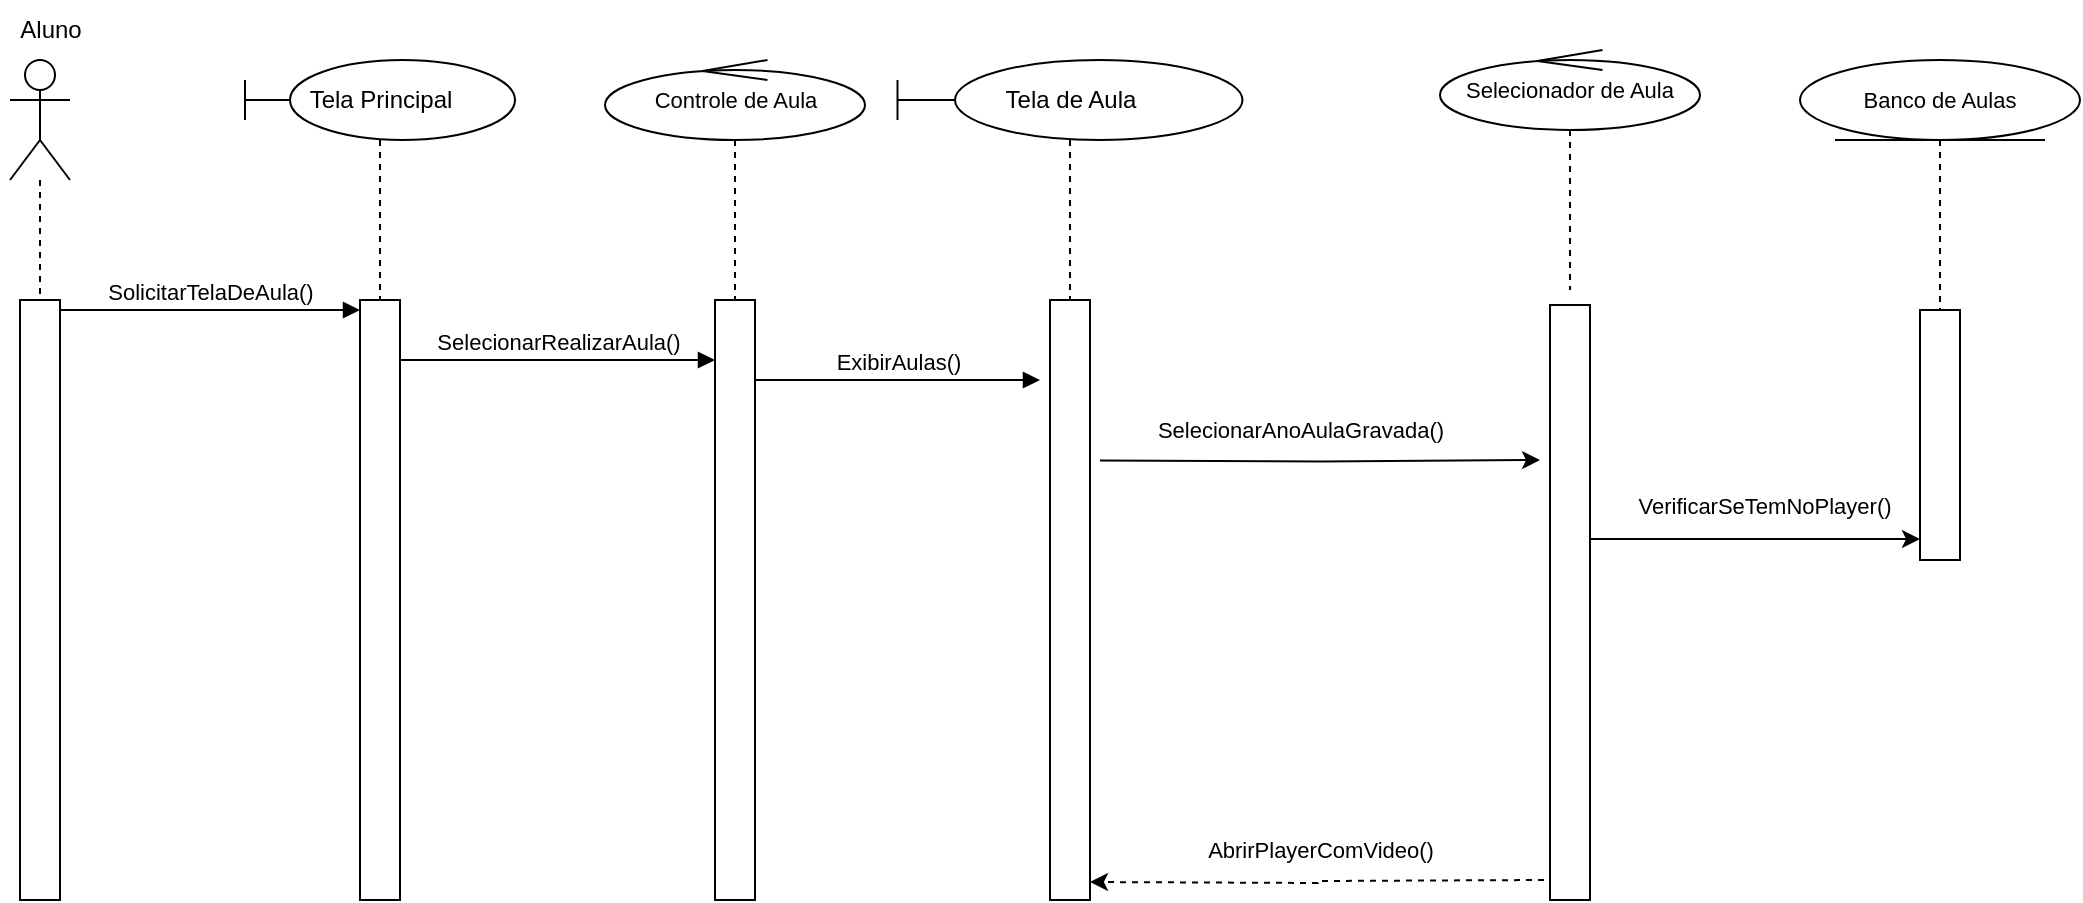 <mxfile version="24.8.3">
  <diagram name="Página-1" id="hjHxauJqLTIrHF04V4yP">
    <mxGraphModel grid="1" page="1" gridSize="10" guides="1" tooltips="1" connect="1" arrows="1" fold="1" pageScale="1" pageWidth="827" pageHeight="1169" math="0" shadow="0">
      <root>
        <mxCell id="0" />
        <mxCell id="1" parent="0" />
        <mxCell id="IRSCfRaErLqrMIaTSXO5-3" value="" style="html=1;points=[[0,0,0,0,5],[0,1,0,0,-5],[1,0,0,0,5],[1,1,0,0,-5]];perimeter=orthogonalPerimeter;outlineConnect=0;targetShapes=umlLifeline;portConstraint=eastwest;newEdgeStyle={&quot;curved&quot;:0,&quot;rounded&quot;:0};" vertex="1" parent="1">
          <mxGeometry x="30" y="250" width="20" height="300" as="geometry" />
        </mxCell>
        <mxCell id="IRSCfRaErLqrMIaTSXO5-6" value="" style="shape=umlLifeline;perimeter=lifelinePerimeter;whiteSpace=wrap;html=1;container=1;dropTarget=0;collapsible=0;recursiveResize=0;outlineConnect=0;portConstraint=eastwest;newEdgeStyle={&quot;curved&quot;:0,&quot;rounded&quot;:0};participant=umlActor;size=60;" vertex="1" parent="1">
          <mxGeometry x="25" y="130" width="30" height="120" as="geometry" />
        </mxCell>
        <mxCell id="IRSCfRaErLqrMIaTSXO5-4" value="SolicitarTelaDeAula()" style="html=1;verticalAlign=bottom;endArrow=block;curved=0;rounded=0;entryX=0;entryY=0;entryDx=0;entryDy=5;exitX=1;exitY=0;exitDx=0;exitDy=5;entryPerimeter=0;" edge="1" parent="1" source="IRSCfRaErLqrMIaTSXO5-3" target="IRSCfRaErLqrMIaTSXO5-11">
          <mxGeometry relative="1" as="geometry">
            <mxPoint x="120" y="255" as="targetPoint" />
          </mxGeometry>
        </mxCell>
        <mxCell id="IRSCfRaErLqrMIaTSXO5-11" value="" style="html=1;points=[[0,0,0,0,5],[0,1,0,0,-5],[1,0,0,0,5],[1,1,0,0,-5]];perimeter=orthogonalPerimeter;outlineConnect=0;targetShapes=umlLifeline;portConstraint=eastwest;newEdgeStyle={&quot;curved&quot;:0,&quot;rounded&quot;:0};" vertex="1" parent="1">
          <mxGeometry x="200" y="250" width="20" height="300" as="geometry" />
        </mxCell>
        <mxCell id="IRSCfRaErLqrMIaTSXO5-12" value="Tela Principal" style="shape=umlLifeline;perimeter=lifelinePerimeter;whiteSpace=wrap;html=1;container=1;dropTarget=0;collapsible=0;recursiveResize=0;outlineConnect=0;portConstraint=eastwest;newEdgeStyle={&quot;curved&quot;:0,&quot;rounded&quot;:0};participant=umlBoundary;" vertex="1" parent="1">
          <mxGeometry x="142.5" y="130" width="135" height="120" as="geometry" />
        </mxCell>
        <mxCell id="IRSCfRaErLqrMIaTSXO5-13" value="Aluno" style="text;html=1;align=center;verticalAlign=middle;resizable=0;points=[];autosize=1;strokeColor=none;fillColor=none;" vertex="1" parent="1">
          <mxGeometry x="20" y="100" width="50" height="30" as="geometry" />
        </mxCell>
        <mxCell id="IRSCfRaErLqrMIaTSXO5-15" value="" style="html=1;points=[[0,0,0,0,5],[0,1,0,0,-5],[1,0,0,0,5],[1,1,0,0,-5]];perimeter=orthogonalPerimeter;outlineConnect=0;targetShapes=umlLifeline;portConstraint=eastwest;newEdgeStyle={&quot;curved&quot;:0,&quot;rounded&quot;:0};" vertex="1" parent="1">
          <mxGeometry x="377.5" y="250" width="20" height="300" as="geometry" />
        </mxCell>
        <mxCell id="IRSCfRaErLqrMIaTSXO5-16" value="SelecionarRealizarAula()" style="html=1;verticalAlign=bottom;endArrow=block;curved=0;rounded=0;exitX=1;exitY=0;exitDx=0;exitDy=5;" edge="1" parent="1" target="IRSCfRaErLqrMIaTSXO5-15">
          <mxGeometry relative="1" as="geometry">
            <mxPoint x="220" y="280" as="sourcePoint" />
            <mxPoint x="370" y="280" as="targetPoint" />
          </mxGeometry>
        </mxCell>
        <mxCell id="IRSCfRaErLqrMIaTSXO5-22" value="" style="html=1;points=[[0,0,0,0,5],[0,1,0,0,-5],[1,0,0,0,5],[1,1,0,0,-5]];perimeter=orthogonalPerimeter;outlineConnect=0;targetShapes=umlLifeline;portConstraint=eastwest;newEdgeStyle={&quot;curved&quot;:0,&quot;rounded&quot;:0};" vertex="1" parent="1">
          <mxGeometry x="545" y="250" width="20" height="300" as="geometry" />
        </mxCell>
        <mxCell id="IRSCfRaErLqrMIaTSXO5-23" value="ExibirAulas()" style="html=1;verticalAlign=bottom;endArrow=block;curved=0;rounded=0;exitX=1;exitY=0;exitDx=0;exitDy=5;" edge="1" parent="1">
          <mxGeometry relative="1" as="geometry">
            <mxPoint x="397.5" y="290" as="sourcePoint" />
            <mxPoint x="540" y="290" as="targetPoint" />
          </mxGeometry>
        </mxCell>
        <mxCell id="IRSCfRaErLqrMIaTSXO5-29" value="Controle de Aula" style="shape=umlLifeline;perimeter=lifelinePerimeter;whiteSpace=wrap;html=1;container=1;dropTarget=0;collapsible=0;recursiveResize=0;outlineConnect=0;portConstraint=eastwest;newEdgeStyle={&quot;curved&quot;:0,&quot;rounded&quot;:0};participant=umlControl;fontFamily=Helvetica;fontSize=11;fontColor=default;labelBackgroundColor=default;" vertex="1" parent="1">
          <mxGeometry x="322.5" y="130" width="130" height="120" as="geometry" />
        </mxCell>
        <mxCell id="IRSCfRaErLqrMIaTSXO5-30" value="Tela de Aula" style="shape=umlLifeline;perimeter=lifelinePerimeter;whiteSpace=wrap;html=1;container=1;dropTarget=0;collapsible=0;recursiveResize=0;outlineConnect=0;portConstraint=eastwest;newEdgeStyle={&quot;curved&quot;:0,&quot;rounded&quot;:0};participant=umlBoundary;" vertex="1" parent="1">
          <mxGeometry x="468.75" y="130" width="172.5" height="120" as="geometry" />
        </mxCell>
        <mxCell id="IRSCfRaErLqrMIaTSXO5-32" value="SelecionarAnoAulaGravada()" style="text;html=1;align=center;verticalAlign=middle;resizable=0;points=[];autosize=1;strokeColor=none;fillColor=none;fontFamily=Helvetica;fontSize=11;fontColor=default;labelBackgroundColor=default;" vertex="1" parent="1">
          <mxGeometry x="585" y="300" width="170" height="30" as="geometry" />
        </mxCell>
        <mxCell id="IRSCfRaErLqrMIaTSXO5-51" value="Banco de Aulas" style="shape=umlLifeline;perimeter=lifelinePerimeter;whiteSpace=wrap;html=1;container=1;dropTarget=0;collapsible=0;recursiveResize=0;outlineConnect=0;portConstraint=eastwest;newEdgeStyle={&quot;curved&quot;:0,&quot;rounded&quot;:0};participant=umlEntity;fontFamily=Helvetica;fontSize=11;fontColor=default;labelBackgroundColor=default;" vertex="1" parent="1">
          <mxGeometry x="920" y="130" width="140" height="125" as="geometry" />
        </mxCell>
        <mxCell id="IRSCfRaErLqrMIaTSXO5-53" value="" style="html=1;points=[[0,0,0,0,5],[0,1,0,0,-5],[1,0,0,0,5],[1,1,0,0,-5]];perimeter=orthogonalPerimeter;outlineConnect=0;targetShapes=umlLifeline;portConstraint=eastwest;newEdgeStyle={&quot;curved&quot;:0,&quot;rounded&quot;:0};" vertex="1" parent="1">
          <mxGeometry x="980" y="255" width="20" height="125" as="geometry" />
        </mxCell>
        <mxCell id="-SlNXkB18eNbgqN7cxWu-1" style="edgeStyle=orthogonalEdgeStyle;shape=connector;curved=0;rounded=0;orthogonalLoop=1;jettySize=auto;html=1;strokeColor=default;align=center;verticalAlign=middle;fontFamily=Helvetica;fontSize=11;fontColor=default;labelBackgroundColor=default;endArrow=classic;" edge="1" parent="1">
          <mxGeometry relative="1" as="geometry">
            <mxPoint x="570" y="330.19" as="sourcePoint" />
            <mxPoint x="790" y="330" as="targetPoint" />
          </mxGeometry>
        </mxCell>
        <mxCell id="-SlNXkB18eNbgqN7cxWu-4" value="Selecionador de Aula" style="shape=umlLifeline;perimeter=lifelinePerimeter;whiteSpace=wrap;html=1;container=1;dropTarget=0;collapsible=0;recursiveResize=0;outlineConnect=0;portConstraint=eastwest;newEdgeStyle={&quot;curved&quot;:0,&quot;rounded&quot;:0};participant=umlControl;fontFamily=Helvetica;fontSize=11;fontColor=default;labelBackgroundColor=default;" vertex="1" parent="1">
          <mxGeometry x="740" y="125" width="130" height="120" as="geometry" />
        </mxCell>
        <mxCell id="-SlNXkB18eNbgqN7cxWu-7" style="edgeStyle=orthogonalEdgeStyle;shape=connector;curved=0;rounded=0;orthogonalLoop=1;jettySize=auto;html=1;strokeColor=default;align=center;verticalAlign=middle;fontFamily=Helvetica;fontSize=11;fontColor=default;labelBackgroundColor=default;endArrow=classic;" edge="1" parent="1">
          <mxGeometry relative="1" as="geometry">
            <mxPoint x="815" y="369.52" as="sourcePoint" />
            <mxPoint x="980" y="369.52" as="targetPoint" />
          </mxGeometry>
        </mxCell>
        <mxCell id="-SlNXkB18eNbgqN7cxWu-5" value="" style="html=1;points=[[0,0,0,0,5],[0,1,0,0,-5],[1,0,0,0,5],[1,1,0,0,-5]];perimeter=orthogonalPerimeter;outlineConnect=0;targetShapes=umlLifeline;portConstraint=eastwest;newEdgeStyle={&quot;curved&quot;:0,&quot;rounded&quot;:0};" vertex="1" parent="1">
          <mxGeometry x="795" y="252.5" width="20" height="297.5" as="geometry" />
        </mxCell>
        <mxCell id="-SlNXkB18eNbgqN7cxWu-8" value="VerificarSeTemNoPlayer()" style="text;html=1;align=center;verticalAlign=middle;resizable=0;points=[];autosize=1;strokeColor=none;fillColor=none;fontFamily=Helvetica;fontSize=11;fontColor=default;labelBackgroundColor=default;" vertex="1" parent="1">
          <mxGeometry x="827" y="338" width="150" height="30" as="geometry" />
        </mxCell>
        <mxCell id="-SlNXkB18eNbgqN7cxWu-13" style="edgeStyle=orthogonalEdgeStyle;shape=connector;curved=0;rounded=0;orthogonalLoop=1;jettySize=auto;html=1;entryX=1.148;entryY=0.508;entryDx=0;entryDy=0;entryPerimeter=0;strokeColor=default;align=center;verticalAlign=middle;fontFamily=Helvetica;fontSize=11;fontColor=default;labelBackgroundColor=default;endArrow=classic;dashed=1;" edge="1" parent="1">
          <mxGeometry relative="1" as="geometry">
            <mxPoint x="792" y="540" as="sourcePoint" />
            <mxPoint x="565" y="541" as="targetPoint" />
          </mxGeometry>
        </mxCell>
        <mxCell id="-SlNXkB18eNbgqN7cxWu-14" value="AbrirPlayerComVideo()" style="text;html=1;align=center;verticalAlign=middle;resizable=0;points=[];autosize=1;strokeColor=none;fillColor=none;fontFamily=Helvetica;fontSize=11;fontColor=default;labelBackgroundColor=default;" vertex="1" parent="1">
          <mxGeometry x="610" y="510" width="140" height="30" as="geometry" />
        </mxCell>
      </root>
    </mxGraphModel>
  </diagram>
</mxfile>
